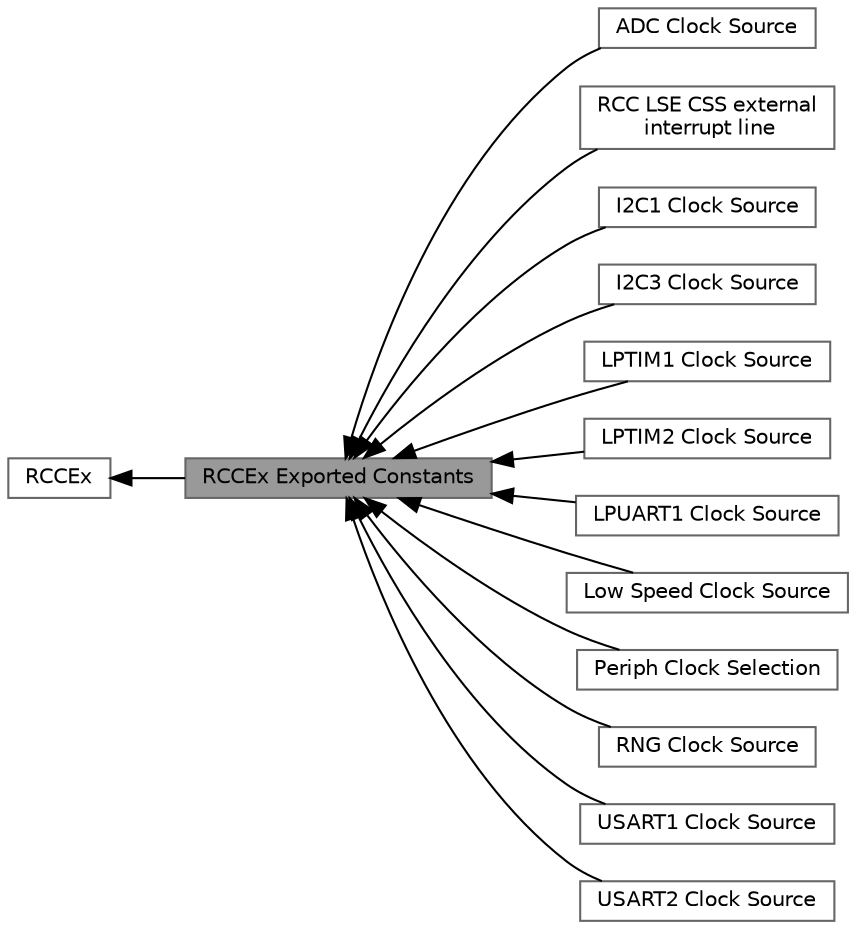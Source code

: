 digraph "RCCEx Exported Constants"
{
 // LATEX_PDF_SIZE
  bgcolor="transparent";
  edge [fontname=Helvetica,fontsize=10,labelfontname=Helvetica,labelfontsize=10];
  node [fontname=Helvetica,fontsize=10,shape=box,height=0.2,width=0.4];
  rankdir=LR;
  Node2 [id="Node000002",label="RCCEx",height=0.2,width=0.4,color="grey40", fillcolor="white", style="filled",URL="$group___r_c_c_ex.html",tooltip="RCC Extended HAL module driver"];
  Node13 [id="Node000013",label="ADC Clock Source",height=0.2,width=0.4,color="grey40", fillcolor="white", style="filled",URL="$group___r_c_c_ex___a_d_c___clock___source.html",tooltip=" "];
  Node14 [id="Node000014",label="RCC LSE CSS external\l interrupt line",height=0.2,width=0.4,color="grey40", fillcolor="white", style="filled",URL="$group___r_c_c_ex___e_x_t_i___l_i_n_e___l_s_e_c_s_s.html",tooltip=" "];
  Node1 [id="Node000001",label="RCCEx Exported Constants",height=0.2,width=0.4,color="gray40", fillcolor="grey60", style="filled", fontcolor="black",tooltip=" "];
  Node8 [id="Node000008",label="I2C1 Clock Source",height=0.2,width=0.4,color="grey40", fillcolor="white", style="filled",URL="$group___r_c_c_ex___i2_c1___clock___source.html",tooltip=" "];
  Node9 [id="Node000009",label="I2C3 Clock Source",height=0.2,width=0.4,color="grey40", fillcolor="white", style="filled",URL="$group___r_c_c_ex___i2_c3___clock___source.html",tooltip=" "];
  Node10 [id="Node000010",label="LPTIM1 Clock Source",height=0.2,width=0.4,color="grey40", fillcolor="white", style="filled",URL="$group___r_c_c_ex___l_p_t_i_m1___clock___source.html",tooltip=" "];
  Node11 [id="Node000011",label="LPTIM2 Clock Source",height=0.2,width=0.4,color="grey40", fillcolor="white", style="filled",URL="$group___r_c_c_ex___l_p_t_i_m2___clock___source.html",tooltip=" "];
  Node7 [id="Node000007",label="LPUART1 Clock Source",height=0.2,width=0.4,color="grey40", fillcolor="white", style="filled",URL="$group___r_c_c_ex___l_p_u_a_r_t1___clock___source.html",tooltip=" "];
  Node3 [id="Node000003",label="Low Speed Clock Source",height=0.2,width=0.4,color="grey40", fillcolor="white", style="filled",URL="$group___r_c_c_ex___l_s_c_o___clock___source.html",tooltip=" "];
  Node4 [id="Node000004",label="Periph Clock Selection",height=0.2,width=0.4,color="grey40", fillcolor="white", style="filled",URL="$group___r_c_c_ex___periph___clock___selection.html",tooltip=" "];
  Node12 [id="Node000012",label="RNG Clock Source",height=0.2,width=0.4,color="grey40", fillcolor="white", style="filled",URL="$group___r_c_c_ex___r_n_g___clock___source.html",tooltip=" "];
  Node5 [id="Node000005",label="USART1 Clock Source",height=0.2,width=0.4,color="grey40", fillcolor="white", style="filled",URL="$group___r_c_c_ex___u_s_a_r_t1___clock___source.html",tooltip=" "];
  Node6 [id="Node000006",label="USART2 Clock Source",height=0.2,width=0.4,color="grey40", fillcolor="white", style="filled",URL="$group___r_c_c_ex___u_s_a_r_t2___clock___source.html",tooltip=" "];
  Node2->Node1 [shape=plaintext, dir="back", style="solid"];
  Node1->Node3 [shape=plaintext, dir="back", style="solid"];
  Node1->Node4 [shape=plaintext, dir="back", style="solid"];
  Node1->Node5 [shape=plaintext, dir="back", style="solid"];
  Node1->Node6 [shape=plaintext, dir="back", style="solid"];
  Node1->Node7 [shape=plaintext, dir="back", style="solid"];
  Node1->Node8 [shape=plaintext, dir="back", style="solid"];
  Node1->Node9 [shape=plaintext, dir="back", style="solid"];
  Node1->Node10 [shape=plaintext, dir="back", style="solid"];
  Node1->Node11 [shape=plaintext, dir="back", style="solid"];
  Node1->Node12 [shape=plaintext, dir="back", style="solid"];
  Node1->Node13 [shape=plaintext, dir="back", style="solid"];
  Node1->Node14 [shape=plaintext, dir="back", style="solid"];
}
